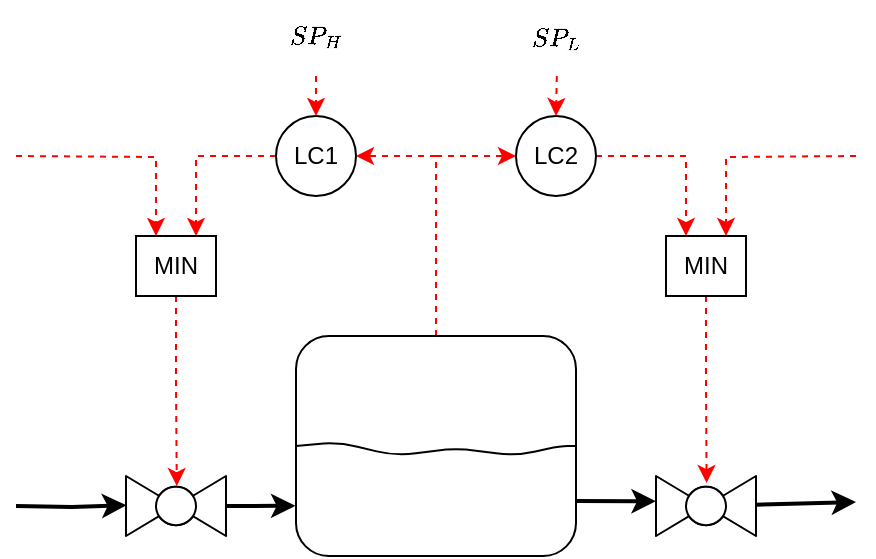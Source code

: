 <mxfile>
    <diagram id="vAsq1MDwtAUqE76dVWq6" name="Page-1">
        <mxGraphModel dx="971" dy="655" grid="1" gridSize="10" guides="1" tooltips="1" connect="1" arrows="1" fold="1" page="1" pageScale="1" pageWidth="1654" pageHeight="1169" math="1" shadow="0">
            <root>
                <mxCell id="0"/>
                <mxCell id="1" parent="0"/>
                <mxCell id="50" style="edgeStyle=orthogonalEdgeStyle;rounded=0;html=1;entryX=1;entryY=0.5;entryDx=0;entryDy=0;dashed=1;strokeColor=#FF0000;" parent="1" source="9" target="5" edge="1">
                    <mxGeometry relative="1" as="geometry"/>
                </mxCell>
                <mxCell id="57" style="edgeStyle=none;html=1;entryX=-0.001;entryY=0.422;entryDx=0;entryDy=0;entryPerimeter=0;strokeWidth=2;exitX=1;exitY=0.75;exitDx=0;exitDy=0;" parent="1" source="9" target="29" edge="1">
                    <mxGeometry relative="1" as="geometry"/>
                </mxCell>
                <mxCell id="62" style="edgeStyle=orthogonalEdgeStyle;html=1;entryX=0;entryY=0.5;entryDx=0;entryDy=0;strokeColor=#FF0000;dashed=1;rounded=0;" parent="1" source="9" target="59" edge="1">
                    <mxGeometry relative="1" as="geometry"/>
                </mxCell>
                <mxCell id="9" value="" style="rounded=1;whiteSpace=wrap;html=1;" parent="1" vertex="1">
                    <mxGeometry x="660" y="440" width="140" height="110" as="geometry"/>
                </mxCell>
                <mxCell id="3" value="" style="endArrow=none;html=1;exitX=0;exitY=0.5;exitDx=0;exitDy=0;entryX=1;entryY=0.5;entryDx=0;entryDy=0;strokeWidth=1;" parent="1" source="9" target="9" edge="1">
                    <mxGeometry width="50" height="50" relative="1" as="geometry">
                        <mxPoint x="630" y="497" as="sourcePoint"/>
                        <mxPoint x="810" y="500" as="targetPoint"/>
                        <Array as="points">
                            <mxPoint x="681" y="493"/>
                            <mxPoint x="710" y="500"/>
                            <mxPoint x="740" y="496"/>
                            <mxPoint x="770" y="500"/>
                            <mxPoint x="792" y="495"/>
                        </Array>
                    </mxGeometry>
                </mxCell>
                <mxCell id="51" style="edgeStyle=orthogonalEdgeStyle;rounded=0;html=1;entryX=0.75;entryY=0;entryDx=0;entryDy=0;dashed=1;strokeColor=#FF0000;exitX=0;exitY=0.5;exitDx=0;exitDy=0;" parent="1" source="5" target="16" edge="1">
                    <mxGeometry relative="1" as="geometry">
                        <mxPoint x="650" y="350" as="sourcePoint"/>
                        <Array as="points">
                            <mxPoint x="610" y="350"/>
                        </Array>
                    </mxGeometry>
                </mxCell>
                <mxCell id="52" style="edgeStyle=orthogonalEdgeStyle;rounded=0;html=1;entryX=0.25;entryY=0;entryDx=0;entryDy=0;dashed=1;strokeColor=#FF0000;exitX=1;exitY=0.5;exitDx=0;exitDy=0;" parent="1" source="59" target="31" edge="1">
                    <mxGeometry relative="1" as="geometry">
                        <mxPoint x="780" y="350" as="sourcePoint"/>
                    </mxGeometry>
                </mxCell>
                <mxCell id="5" value="LC1" style="ellipse;whiteSpace=wrap;html=1;" parent="1" vertex="1">
                    <mxGeometry x="650" y="330" width="40" height="40" as="geometry"/>
                </mxCell>
                <mxCell id="19" style="edgeStyle=orthogonalEdgeStyle;rounded=0;html=1;entryX=0.508;entryY=0.167;entryDx=0;entryDy=0;entryPerimeter=0;dashed=1;strokeColor=#FF0000;" parent="1" source="16" target="26" edge="1">
                    <mxGeometry relative="1" as="geometry">
                        <mxPoint x="600" y="468.2" as="targetPoint"/>
                    </mxGeometry>
                </mxCell>
                <mxCell id="16" value="MIN" style="rounded=0;whiteSpace=wrap;html=1;" parent="1" vertex="1">
                    <mxGeometry x="580" y="390" width="40" height="30" as="geometry"/>
                </mxCell>
                <mxCell id="56" style="edgeStyle=none;html=1;entryX=-0.002;entryY=0.772;entryDx=0;entryDy=0;strokeWidth=2;entryPerimeter=0;" parent="1" source="26" target="9" edge="1">
                    <mxGeometry relative="1" as="geometry"/>
                </mxCell>
                <mxCell id="26" value="" style="verticalLabelPosition=bottom;align=center;html=1;verticalAlign=top;pointerEvents=1;dashed=0;shape=mxgraph.pid2valves.valve;valveType=ball" parent="1" vertex="1">
                    <mxGeometry x="575" y="510" width="50" height="30" as="geometry"/>
                </mxCell>
                <mxCell id="58" style="edgeStyle=none;html=1;strokeWidth=2;" parent="1" source="29" edge="1">
                    <mxGeometry relative="1" as="geometry">
                        <mxPoint x="940" y="523" as="targetPoint"/>
                    </mxGeometry>
                </mxCell>
                <mxCell id="29" value="" style="verticalLabelPosition=bottom;align=center;html=1;verticalAlign=top;pointerEvents=1;dashed=0;shape=mxgraph.pid2valves.valve;valveType=ball" parent="1" vertex="1">
                    <mxGeometry x="840" y="510" width="50" height="30" as="geometry"/>
                </mxCell>
                <mxCell id="54" style="edgeStyle=orthogonalEdgeStyle;rounded=0;html=1;entryX=0.506;entryY=0.117;entryDx=0;entryDy=0;entryPerimeter=0;dashed=1;strokeColor=#FF0000;" parent="1" source="31" target="29" edge="1">
                    <mxGeometry relative="1" as="geometry"/>
                </mxCell>
                <mxCell id="31" value="MIN" style="rounded=0;whiteSpace=wrap;html=1;" parent="1" vertex="1">
                    <mxGeometry x="845" y="390" width="40" height="30" as="geometry"/>
                </mxCell>
                <mxCell id="36" style="edgeStyle=orthogonalEdgeStyle;rounded=0;html=1;entryX=0.004;entryY=0.487;entryDx=0;entryDy=0;entryPerimeter=0;strokeWidth=2;" parent="1" target="26" edge="1">
                    <mxGeometry relative="1" as="geometry">
                        <mxPoint x="520" y="525" as="sourcePoint"/>
                        <mxPoint x="560" y="494.8" as="targetPoint"/>
                    </mxGeometry>
                </mxCell>
                <mxCell id="43" style="edgeStyle=orthogonalEdgeStyle;rounded=0;html=1;entryX=0.25;entryY=0;entryDx=0;entryDy=0;dashed=1;strokeColor=#FF0000;" parent="1" target="16" edge="1">
                    <mxGeometry relative="1" as="geometry">
                        <mxPoint x="520" y="350" as="sourcePoint"/>
                        <mxPoint x="590" y="380" as="targetPoint"/>
                    </mxGeometry>
                </mxCell>
                <mxCell id="53" style="edgeStyle=orthogonalEdgeStyle;rounded=0;html=1;entryX=0.75;entryY=0;entryDx=0;entryDy=0;dashed=1;strokeColor=#FF0000;" parent="1" target="31" edge="1">
                    <mxGeometry relative="1" as="geometry">
                        <mxPoint x="940" y="350" as="sourcePoint"/>
                        <mxPoint x="985" y="320" as="targetPoint"/>
                    </mxGeometry>
                </mxCell>
                <mxCell id="59" value="LC2" style="ellipse;whiteSpace=wrap;html=1;" parent="1" vertex="1">
                    <mxGeometry x="770" y="330" width="40" height="40" as="geometry"/>
                </mxCell>
                <mxCell id="63" style="edgeStyle=orthogonalEdgeStyle;rounded=0;html=1;entryX=0.5;entryY=0;entryDx=0;entryDy=0;dashed=1;strokeColor=#FF0000;" edge="1" parent="1" target="5">
                    <mxGeometry relative="1" as="geometry">
                        <mxPoint x="670" y="280" as="sourcePoint"/>
                        <mxPoint x="620.0" y="400" as="targetPoint"/>
                        <Array as="points">
                            <mxPoint x="670" y="300"/>
                            <mxPoint x="670" y="300"/>
                        </Array>
                    </mxGeometry>
                </mxCell>
                <mxCell id="68" value="$$SP_H$$" style="edgeLabel;html=1;align=center;verticalAlign=middle;resizable=0;points=[];" vertex="1" connectable="0" parent="63">
                    <mxGeometry x="-0.726" y="-1" relative="1" as="geometry">
                        <mxPoint x="1" y="3" as="offset"/>
                    </mxGeometry>
                </mxCell>
                <mxCell id="67" style="edgeStyle=orthogonalEdgeStyle;rounded=0;html=1;entryX=0.5;entryY=0;entryDx=0;entryDy=0;dashed=1;strokeColor=#FF0000;" edge="1" parent="1" target="59">
                    <mxGeometry relative="1" as="geometry">
                        <mxPoint x="790" y="280" as="sourcePoint"/>
                        <mxPoint x="790" y="320" as="targetPoint"/>
                    </mxGeometry>
                </mxCell>
                <mxCell id="69" value="$$SP_L$$" style="edgeLabel;html=1;align=center;verticalAlign=middle;resizable=0;points=[];" vertex="1" connectable="0" parent="67">
                    <mxGeometry x="-0.745" relative="1" as="geometry">
                        <mxPoint y="4" as="offset"/>
                    </mxGeometry>
                </mxCell>
            </root>
        </mxGraphModel>
    </diagram>
</mxfile>